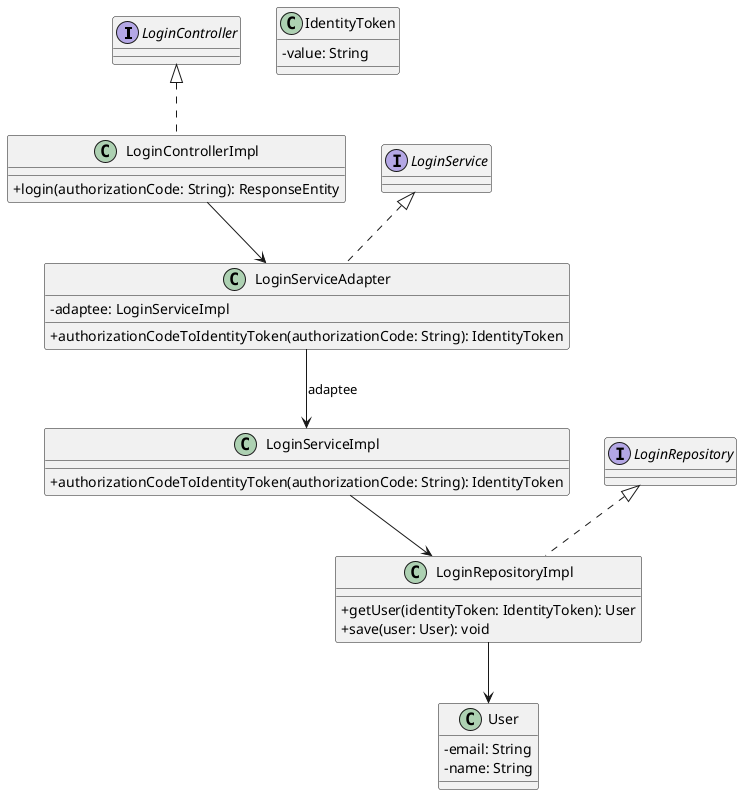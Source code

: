@startuml Adapter Pattern Class Diagram

skinparam classAttributeIconSize 0

' Interfaces
interface LoginController
interface LoginService
interface LoginRepository

' Classes
class LoginControllerImpl implements LoginController {
    +login(authorizationCode: String): ResponseEntity
}

' Adapter class
class LoginServiceAdapter implements LoginService {
    -adaptee: LoginServiceImpl
    +authorizationCodeToIdentityToken(authorizationCode: String): IdentityToken
}

' Legacy service
class LoginServiceImpl {
    +authorizationCodeToIdentityToken(authorizationCode: String): IdentityToken
}

' Repository
class LoginRepositoryImpl implements LoginRepository {
    +getUser(identityToken: IdentityToken): User
    +save(user: User): void
}

' Value objects
class IdentityToken {
    -value: String
}

class User {
    -email: String
    -name: String
}

' Relationships
LoginControllerImpl --> LoginServiceAdapter
LoginServiceAdapter --> LoginServiceImpl : adaptee
LoginServiceImpl --> LoginRepositoryImpl
LoginRepositoryImpl --> User

@enduml
